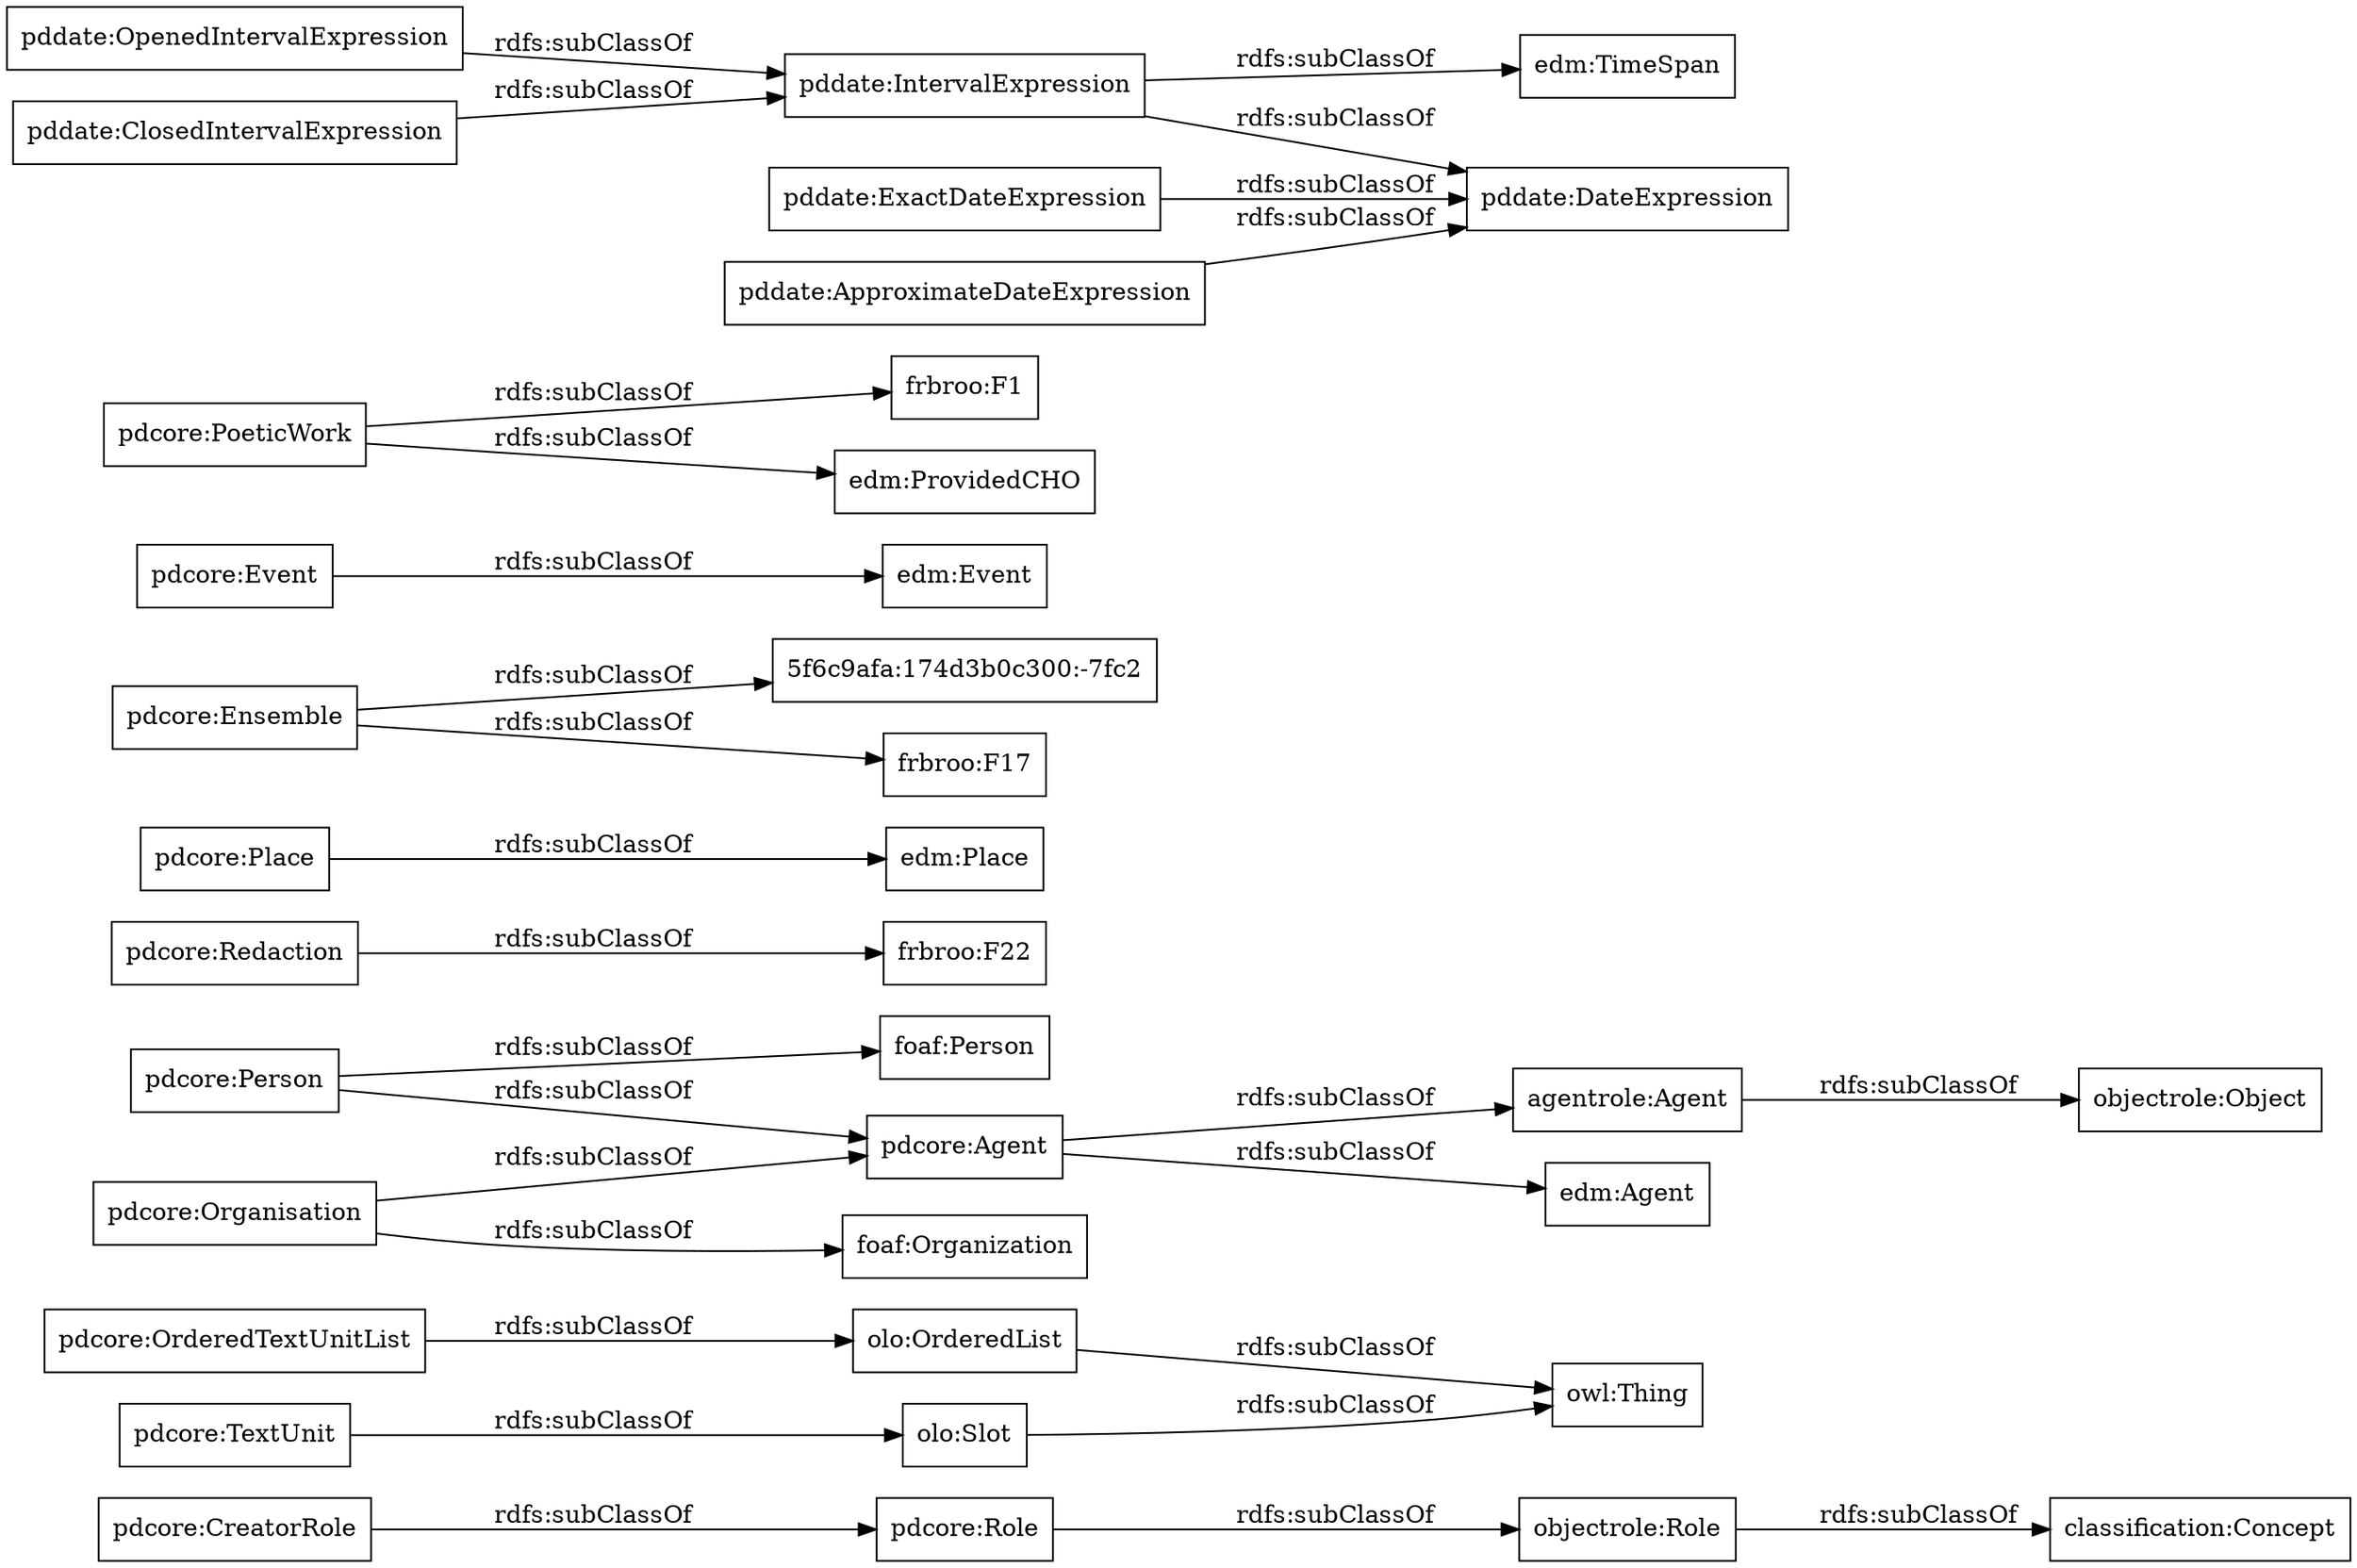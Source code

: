 digraph ar2dtool_diagram { 
rankdir=LR;
size="1000"
node [shape = rectangle, color="black"]; "pdcore:Role" "pdcore:OrderedTextUnitList" "agentrole:Agent" "frbroo:F22" "edm:Agent" "pdcore:Agent" "pdcore:CreatorRole" "pdcore:Person" "pdcore:Organisation" "edm:Place" "pdcore:Redaction" "pdcore:Ensemble" "foaf:Person" "edm:Event" "5f6c9afa:174d3b0c300:-7fc2" "pdcore:TextUnit" "frbroo:F1" "foaf:Organization" "edm:ProvidedCHO" "pdcore:Place" "pdcore:Event" "pdcore:PoeticWork" "frbroo:F17" "owl:Thing" "objectrole:Role" "objectrole:Object" "olo:Slot" "olo:OrderedList" "pddate:OpenedIntervalExpression" "pddate:ClosedIntervalExpression" "pddate:IntervalExpression" "pddate:ExactDateExpression" "edm:TimeSpan" "pddate:DateExpression" "pddate:ApproximateDateExpression" "classification:Concept" ; /*classes style*/
	"pdcore:Person" -> "foaf:Person" [ label = "rdfs:subClassOf" ];
	"pdcore:Person" -> "pdcore:Agent" [ label = "rdfs:subClassOf" ];
	"agentrole:Agent" -> "objectrole:Object" [ label = "rdfs:subClassOf" ];
	"pdcore:PoeticWork" -> "edm:ProvidedCHO" [ label = "rdfs:subClassOf" ];
	"pdcore:PoeticWork" -> "frbroo:F1" [ label = "rdfs:subClassOf" ];
	"objectrole:Role" -> "classification:Concept" [ label = "rdfs:subClassOf" ];
	"pddate:ClosedIntervalExpression" -> "pddate:IntervalExpression" [ label = "rdfs:subClassOf" ];
	"pdcore:Agent" -> "agentrole:Agent" [ label = "rdfs:subClassOf" ];
	"pdcore:Agent" -> "edm:Agent" [ label = "rdfs:subClassOf" ];
	"pddate:ApproximateDateExpression" -> "pddate:DateExpression" [ label = "rdfs:subClassOf" ];
	"olo:Slot" -> "owl:Thing" [ label = "rdfs:subClassOf" ];
	"pddate:OpenedIntervalExpression" -> "pddate:IntervalExpression" [ label = "rdfs:subClassOf" ];
	"pdcore:Organisation" -> "foaf:Organization" [ label = "rdfs:subClassOf" ];
	"pdcore:Organisation" -> "pdcore:Agent" [ label = "rdfs:subClassOf" ];
	"pdcore:Ensemble" -> "5f6c9afa:174d3b0c300:-7fc2" [ label = "rdfs:subClassOf" ];
	"pdcore:Ensemble" -> "frbroo:F17" [ label = "rdfs:subClassOf" ];
	"olo:OrderedList" -> "owl:Thing" [ label = "rdfs:subClassOf" ];
	"pdcore:TextUnit" -> "olo:Slot" [ label = "rdfs:subClassOf" ];
	"pdcore:Redaction" -> "frbroo:F22" [ label = "rdfs:subClassOf" ];
	"pdcore:Place" -> "edm:Place" [ label = "rdfs:subClassOf" ];
	"pdcore:CreatorRole" -> "pdcore:Role" [ label = "rdfs:subClassOf" ];
	"pdcore:Role" -> "objectrole:Role" [ label = "rdfs:subClassOf" ];
	"pddate:IntervalExpression" -> "edm:TimeSpan" [ label = "rdfs:subClassOf" ];
	"pddate:IntervalExpression" -> "pddate:DateExpression" [ label = "rdfs:subClassOf" ];
	"pdcore:OrderedTextUnitList" -> "olo:OrderedList" [ label = "rdfs:subClassOf" ];
	"pddate:ExactDateExpression" -> "pddate:DateExpression" [ label = "rdfs:subClassOf" ];
	"pdcore:Event" -> "edm:Event" [ label = "rdfs:subClassOf" ];

}
